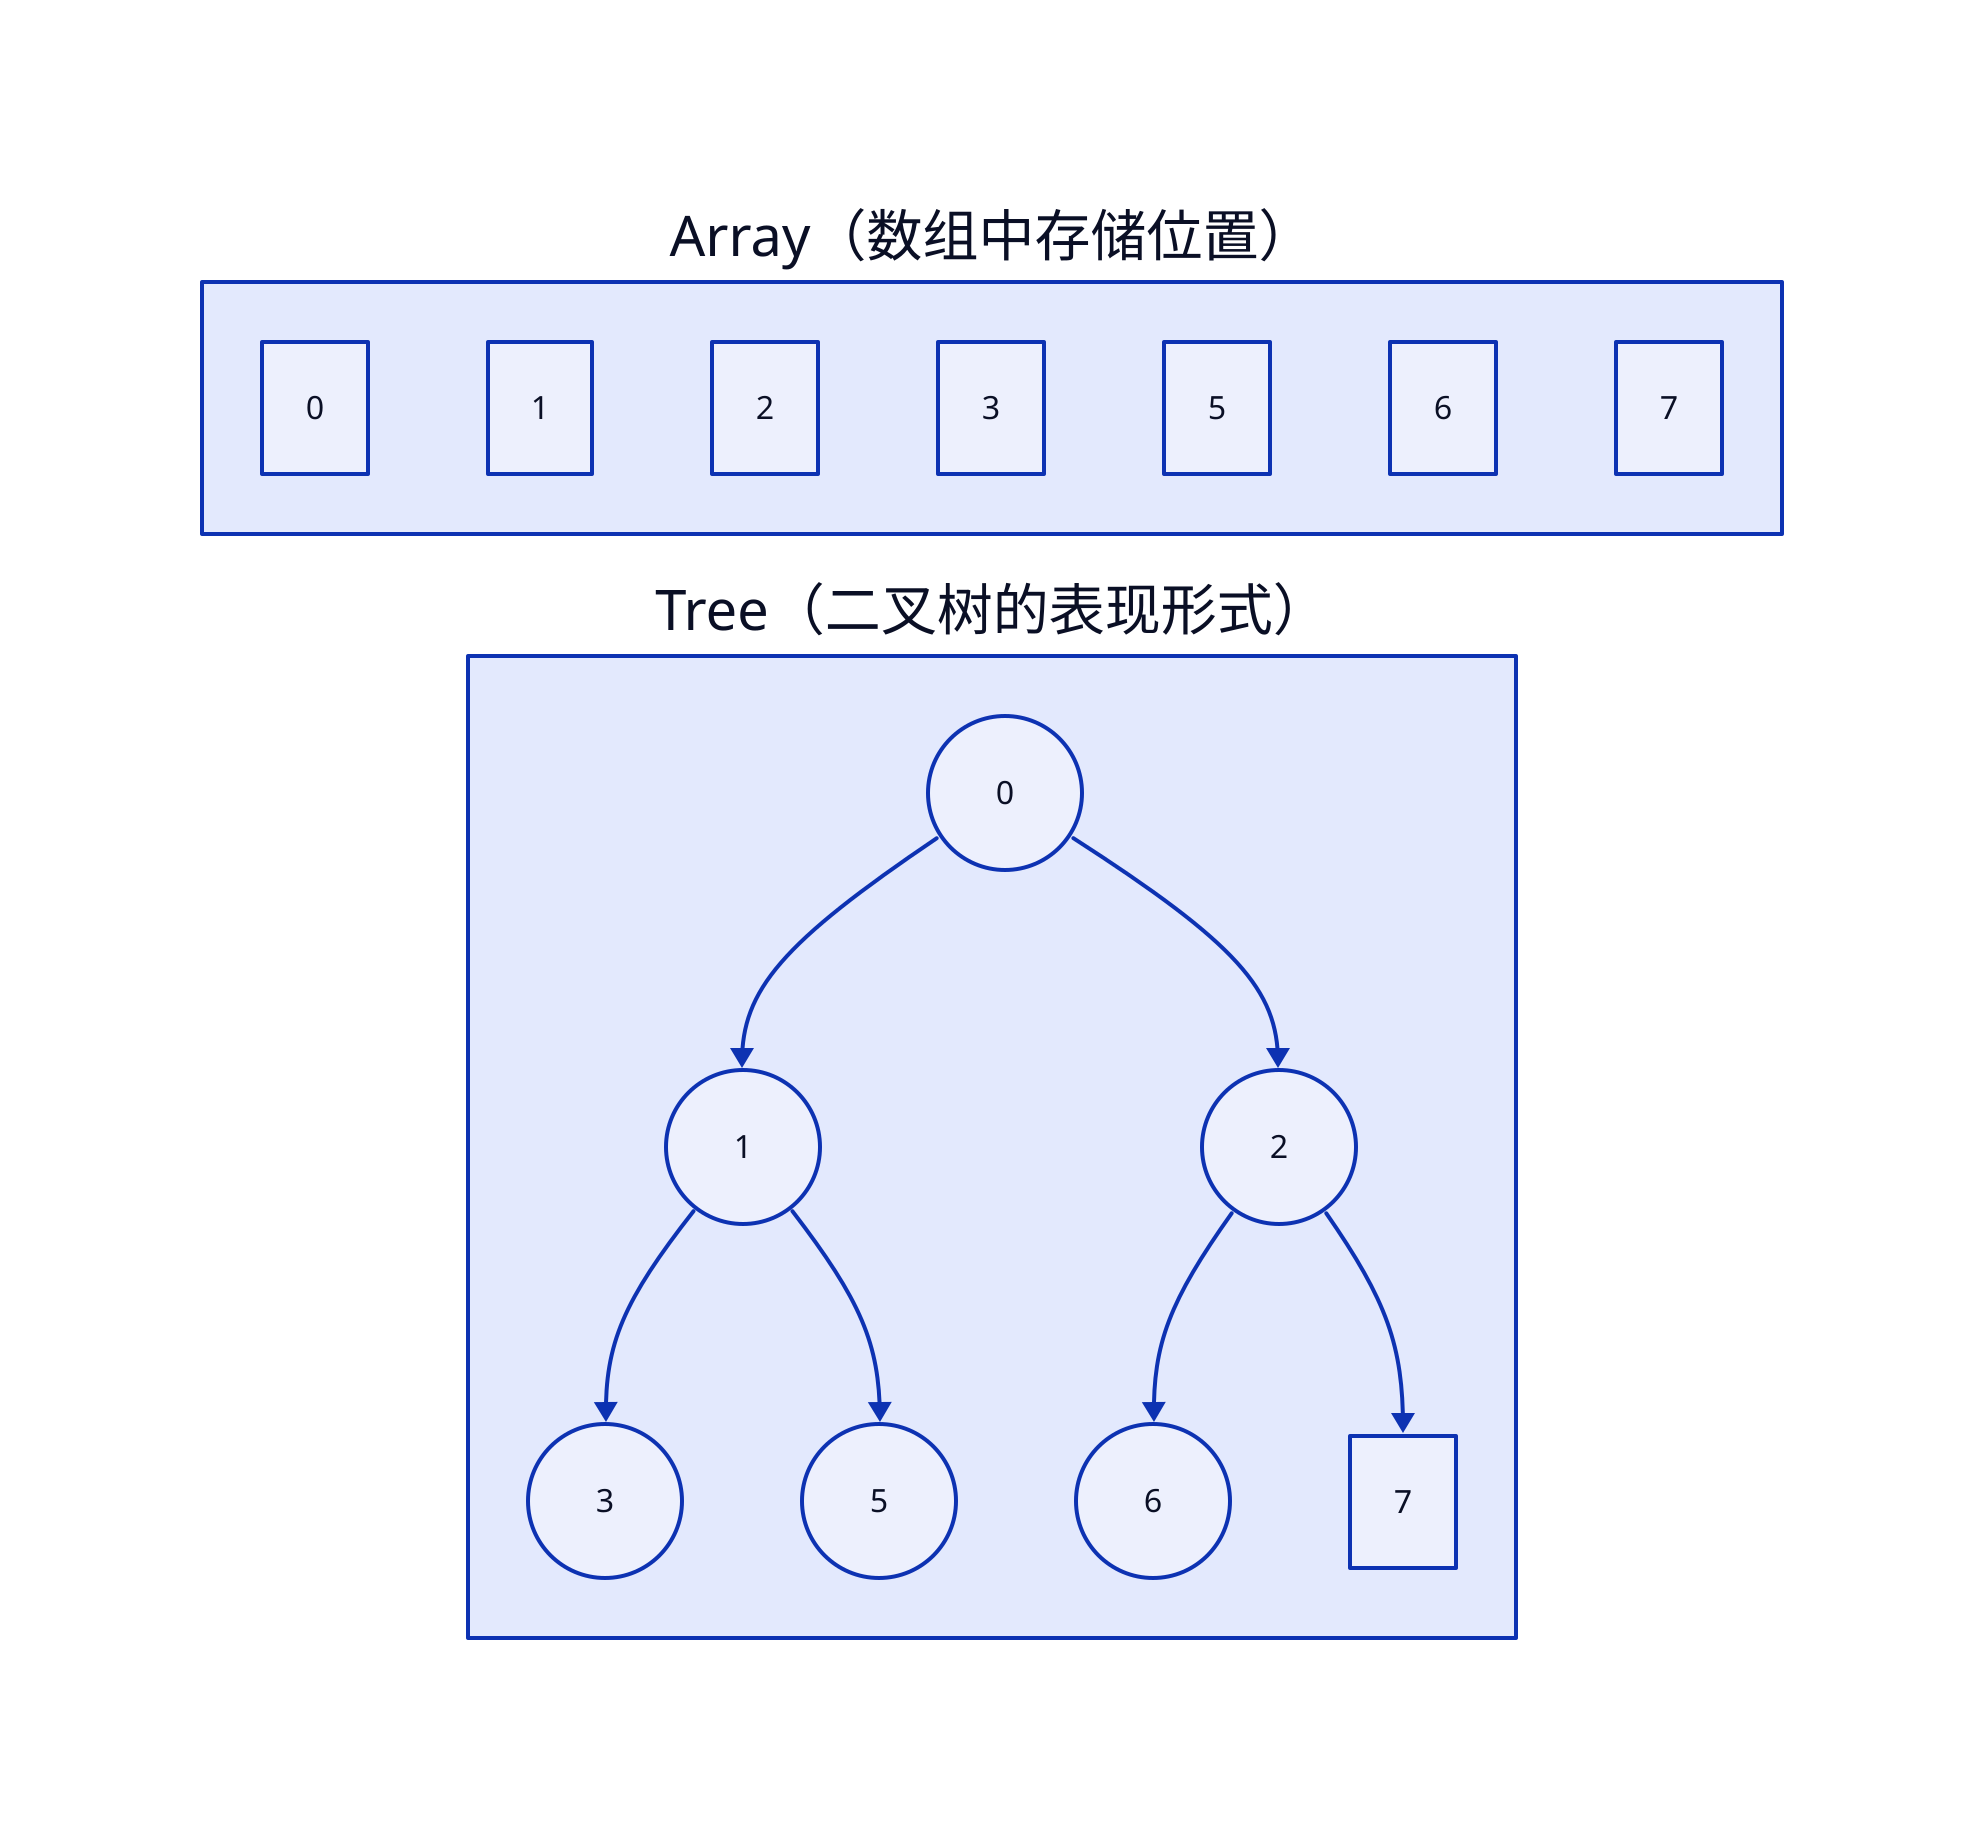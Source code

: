 direction: down

classes: {
  node: {
    shape: circle
  }
}

Array: Array（数组中存储位置） {
  near: top-center
  0
  1
  2
  3
  5
  6
  7
}

Tree: Tree（二叉树的表现形式） {
  0.class: [node]
  1.class: [node]
  2.class: [node]
  3.class: [node]
  5.class: [node]
  6.class: [node]
  6.class: [node]

  0 -> 1
  0 -> 2
  1 -> 3
  1 -> 5
  2 -> 6
  2 -> 7
}
